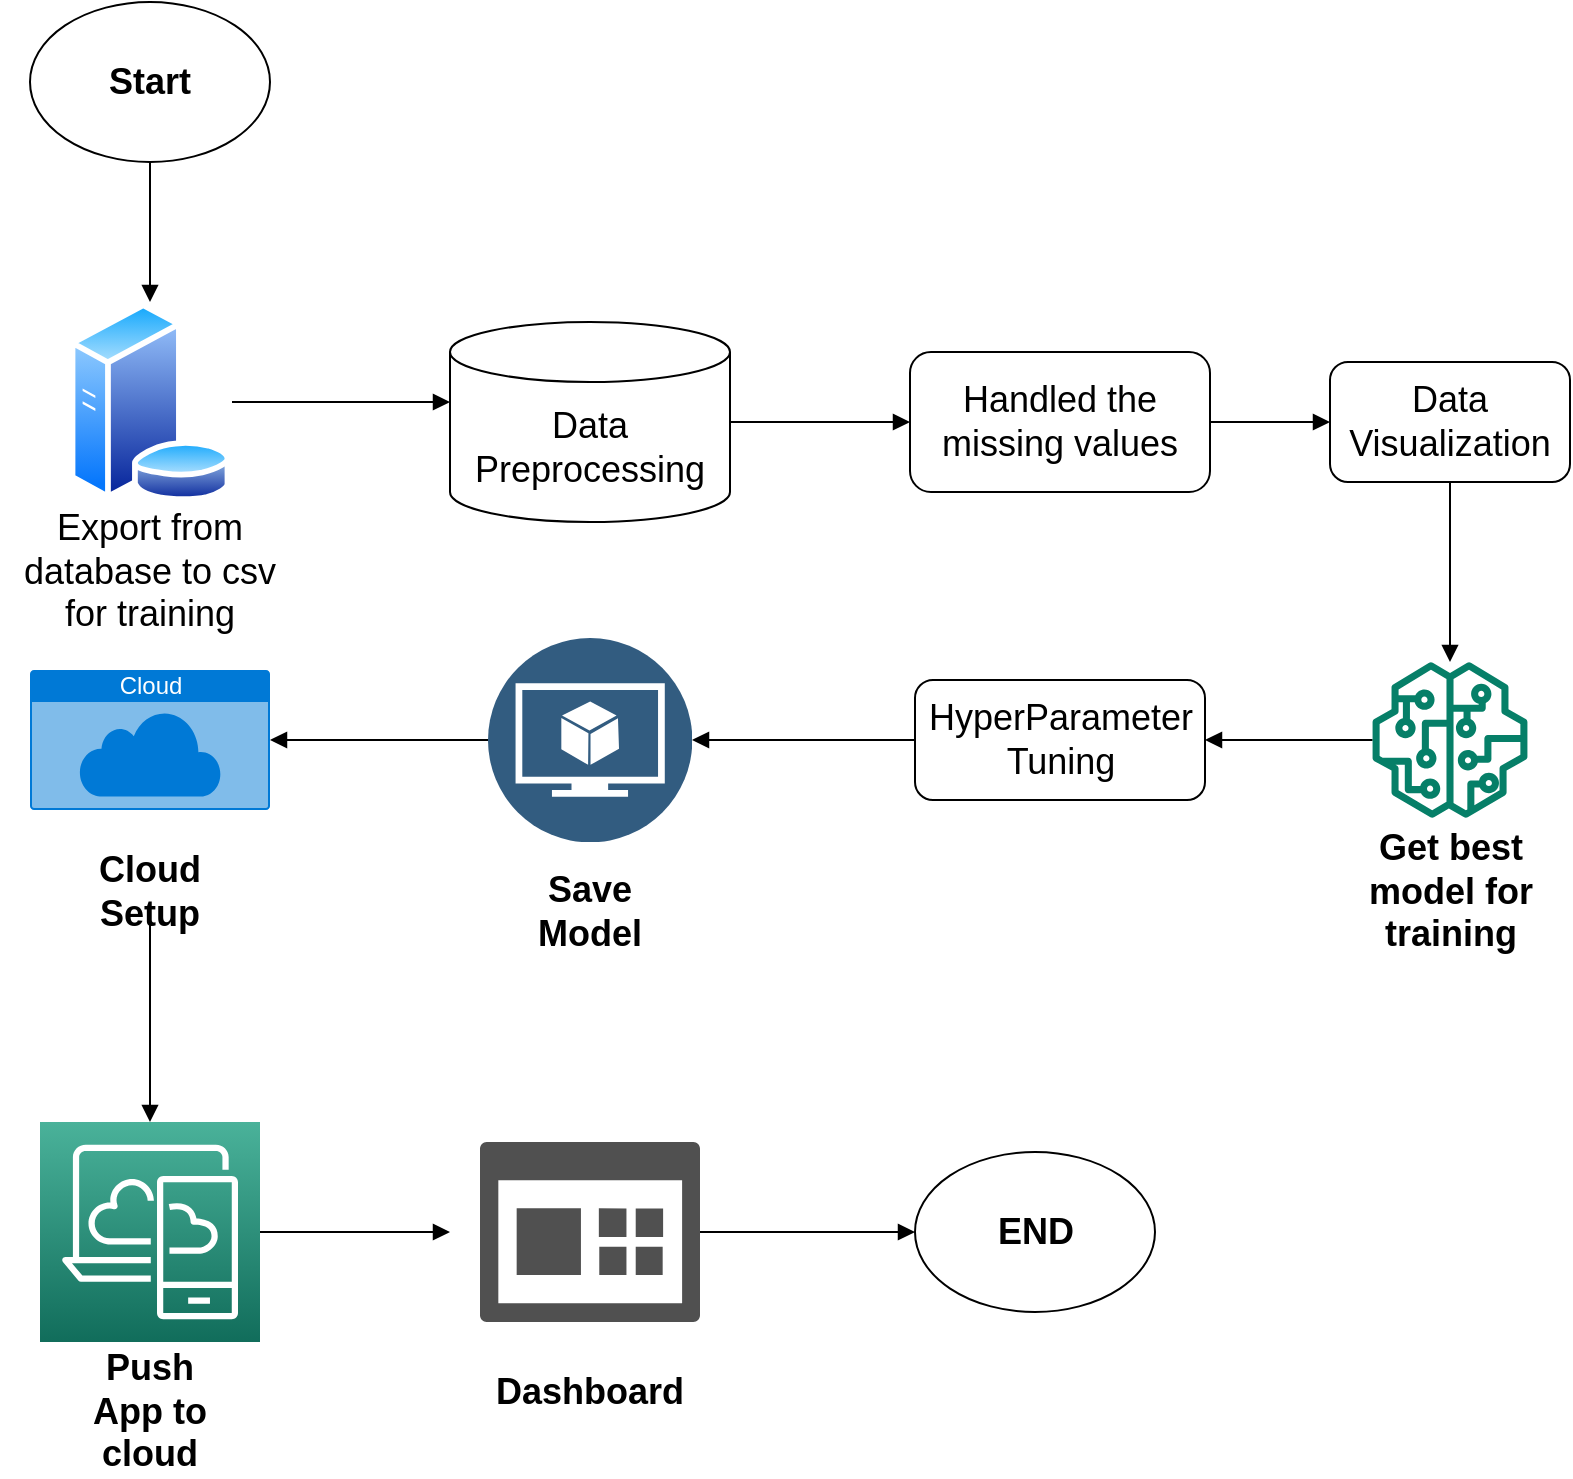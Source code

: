 <mxfile version="20.1.4" type="device"><diagram id="Jy3wKvLeA3b6qBqIQqfg" name="Page-1"><mxGraphModel dx="1422" dy="1829" grid="1" gridSize="10" guides="1" tooltips="1" connect="1" arrows="1" fold="1" page="1" pageScale="1" pageWidth="850" pageHeight="1100" math="0" shadow="0"><root><mxCell id="0"/><mxCell id="1" parent="0"/><mxCell id="bZekKeIgg0phochnDsX4-43" value="" style="edgeStyle=orthogonalEdgeStyle;rounded=0;orthogonalLoop=1;jettySize=auto;html=1;fontSize=18;endArrow=block;endFill=1;" edge="1" parent="1" source="bZekKeIgg0phochnDsX4-35" target="bZekKeIgg0phochnDsX4-36"><mxGeometry relative="1" as="geometry"/></mxCell><mxCell id="bZekKeIgg0phochnDsX4-35" value="&lt;b&gt;Start&lt;/b&gt;" style="ellipse;whiteSpace=wrap;html=1;fontSize=18;" vertex="1" parent="1"><mxGeometry x="30" y="-1020" width="120" height="80" as="geometry"/></mxCell><mxCell id="bZekKeIgg0phochnDsX4-41" style="edgeStyle=orthogonalEdgeStyle;rounded=0;orthogonalLoop=1;jettySize=auto;html=1;entryX=0;entryY=0.4;entryDx=0;entryDy=0;entryPerimeter=0;fontSize=18;endArrow=block;endFill=1;" edge="1" parent="1" source="bZekKeIgg0phochnDsX4-36" target="bZekKeIgg0phochnDsX4-38"><mxGeometry relative="1" as="geometry"/></mxCell><mxCell id="bZekKeIgg0phochnDsX4-36" value="" style="aspect=fixed;perimeter=ellipsePerimeter;html=1;align=center;shadow=0;dashed=0;spacingTop=3;image;image=img/lib/active_directory/database_server.svg;fontSize=18;" vertex="1" parent="1"><mxGeometry x="49" y="-870" width="82" height="100" as="geometry"/></mxCell><mxCell id="bZekKeIgg0phochnDsX4-37" value="Export from database to csv for training" style="text;html=1;strokeColor=none;fillColor=none;align=center;verticalAlign=middle;whiteSpace=wrap;rounded=0;fontSize=18;" vertex="1" parent="1"><mxGeometry x="15" y="-760" width="150" height="50" as="geometry"/></mxCell><mxCell id="bZekKeIgg0phochnDsX4-42" style="edgeStyle=orthogonalEdgeStyle;rounded=0;orthogonalLoop=1;jettySize=auto;html=1;entryX=0;entryY=0.5;entryDx=0;entryDy=0;fontSize=18;endArrow=block;endFill=1;" edge="1" parent="1" source="bZekKeIgg0phochnDsX4-38" target="bZekKeIgg0phochnDsX4-40"><mxGeometry relative="1" as="geometry"/></mxCell><mxCell id="bZekKeIgg0phochnDsX4-38" value="Data Preprocessing" style="shape=cylinder3;whiteSpace=wrap;html=1;boundedLbl=1;backgroundOutline=1;size=15;fontSize=18;" vertex="1" parent="1"><mxGeometry x="240" y="-860" width="140" height="100" as="geometry"/></mxCell><mxCell id="bZekKeIgg0phochnDsX4-39" value="" style="shape=image;html=1;verticalAlign=top;verticalLabelPosition=bottom;labelBackgroundColor=#ffffff;imageAspect=0;aspect=fixed;image=https://cdn2.iconfinder.com/data/icons/cornavirus-covid-19/64/_disinfectant_hygiene_spray_clean_cleaning_product-128.png;fontSize=18;" vertex="1" parent="1"><mxGeometry x="210" y="-900" width="70" height="70" as="geometry"/></mxCell><mxCell id="bZekKeIgg0phochnDsX4-45" value="" style="edgeStyle=orthogonalEdgeStyle;rounded=0;orthogonalLoop=1;jettySize=auto;html=1;fontSize=18;endArrow=block;endFill=1;" edge="1" parent="1" source="bZekKeIgg0phochnDsX4-40" target="bZekKeIgg0phochnDsX4-44"><mxGeometry relative="1" as="geometry"/></mxCell><mxCell id="bZekKeIgg0phochnDsX4-40" value="Handled the missing values" style="rounded=1;whiteSpace=wrap;html=1;fontSize=18;" vertex="1" parent="1"><mxGeometry x="470" y="-845" width="150" height="70" as="geometry"/></mxCell><mxCell id="bZekKeIgg0phochnDsX4-48" value="" style="edgeStyle=orthogonalEdgeStyle;rounded=0;orthogonalLoop=1;jettySize=auto;html=1;fontSize=18;endArrow=block;endFill=1;" edge="1" parent="1" source="bZekKeIgg0phochnDsX4-44" target="bZekKeIgg0phochnDsX4-46"><mxGeometry relative="1" as="geometry"/></mxCell><mxCell id="bZekKeIgg0phochnDsX4-44" value="Data Visualization" style="rounded=1;whiteSpace=wrap;html=1;fontSize=18;" vertex="1" parent="1"><mxGeometry x="680" y="-840" width="120" height="60" as="geometry"/></mxCell><mxCell id="bZekKeIgg0phochnDsX4-50" value="" style="edgeStyle=orthogonalEdgeStyle;rounded=0;orthogonalLoop=1;jettySize=auto;html=1;fontSize=18;endArrow=block;endFill=1;" edge="1" parent="1" source="bZekKeIgg0phochnDsX4-46" target="bZekKeIgg0phochnDsX4-49"><mxGeometry relative="1" as="geometry"/></mxCell><mxCell id="bZekKeIgg0phochnDsX4-46" value="" style="sketch=0;outlineConnect=0;fontColor=#232F3E;gradientColor=none;fillColor=#067F68;strokeColor=none;dashed=0;verticalLabelPosition=bottom;verticalAlign=top;align=center;html=1;fontSize=12;fontStyle=0;aspect=fixed;pointerEvents=1;shape=mxgraph.aws4.sagemaker_model;" vertex="1" parent="1"><mxGeometry x="701" y="-690" width="78" height="78" as="geometry"/></mxCell><mxCell id="bZekKeIgg0phochnDsX4-47" value="&lt;b&gt;Get best model for training&lt;/b&gt;" style="text;html=1;strokeColor=none;fillColor=none;align=center;verticalAlign=middle;whiteSpace=wrap;rounded=0;fontSize=18;" vertex="1" parent="1"><mxGeometry x="695.5" y="-590" width="89" height="30" as="geometry"/></mxCell><mxCell id="bZekKeIgg0phochnDsX4-53" value="" style="edgeStyle=orthogonalEdgeStyle;rounded=0;orthogonalLoop=1;jettySize=auto;html=1;fontSize=18;endArrow=block;endFill=1;" edge="1" parent="1" source="bZekKeIgg0phochnDsX4-49" target="bZekKeIgg0phochnDsX4-51"><mxGeometry relative="1" as="geometry"/></mxCell><mxCell id="bZekKeIgg0phochnDsX4-49" value="HyperParameter Tuning" style="rounded=1;whiteSpace=wrap;html=1;fontSize=18;" vertex="1" parent="1"><mxGeometry x="472.5" y="-681" width="145" height="60" as="geometry"/></mxCell><mxCell id="bZekKeIgg0phochnDsX4-55" value="" style="edgeStyle=orthogonalEdgeStyle;rounded=0;orthogonalLoop=1;jettySize=auto;html=1;fontSize=18;endArrow=block;endFill=1;" edge="1" parent="1" source="bZekKeIgg0phochnDsX4-51" target="bZekKeIgg0phochnDsX4-54"><mxGeometry relative="1" as="geometry"/></mxCell><mxCell id="bZekKeIgg0phochnDsX4-51" value="" style="aspect=fixed;perimeter=ellipsePerimeter;html=1;align=center;shadow=0;dashed=0;fontColor=#4277BB;labelBackgroundColor=#ffffff;fontSize=12;spacingTop=3;image;image=img/lib/ibm/data/model.svg;" vertex="1" parent="1"><mxGeometry x="259" y="-702" width="102" height="102" as="geometry"/></mxCell><mxCell id="bZekKeIgg0phochnDsX4-52" value="&lt;b&gt;Save Model&lt;/b&gt;" style="text;html=1;strokeColor=none;fillColor=none;align=center;verticalAlign=middle;whiteSpace=wrap;rounded=0;fontSize=18;" vertex="1" parent="1"><mxGeometry x="265" y="-590" width="90" height="50" as="geometry"/></mxCell><mxCell id="bZekKeIgg0phochnDsX4-54" value="Cloud" style="html=1;strokeColor=none;fillColor=#0079D6;labelPosition=center;verticalLabelPosition=middle;verticalAlign=top;align=center;fontSize=12;outlineConnect=0;spacingTop=-6;fontColor=#FFFFFF;sketch=0;shape=mxgraph.sitemap.cloud;" vertex="1" parent="1"><mxGeometry x="30" y="-686" width="120" height="70" as="geometry"/></mxCell><mxCell id="bZekKeIgg0phochnDsX4-58" value="" style="edgeStyle=orthogonalEdgeStyle;rounded=0;orthogonalLoop=1;jettySize=auto;html=1;fontSize=18;endArrow=block;endFill=1;" edge="1" parent="1" source="bZekKeIgg0phochnDsX4-56" target="bZekKeIgg0phochnDsX4-57"><mxGeometry relative="1" as="geometry"/></mxCell><mxCell id="bZekKeIgg0phochnDsX4-56" value="&lt;b&gt;Cloud Setup&lt;/b&gt;" style="text;html=1;strokeColor=none;fillColor=none;align=center;verticalAlign=middle;whiteSpace=wrap;rounded=0;fontSize=18;" vertex="1" parent="1"><mxGeometry x="60" y="-590" width="60" height="30" as="geometry"/></mxCell><mxCell id="bZekKeIgg0phochnDsX4-62" value="" style="edgeStyle=orthogonalEdgeStyle;rounded=0;orthogonalLoop=1;jettySize=auto;html=1;fontSize=18;endArrow=block;endFill=1;" edge="1" parent="1" source="bZekKeIgg0phochnDsX4-57"><mxGeometry relative="1" as="geometry"><mxPoint x="240" y="-405" as="targetPoint"/></mxGeometry></mxCell><mxCell id="bZekKeIgg0phochnDsX4-57" value="" style="sketch=0;points=[[0,0,0],[0.25,0,0],[0.5,0,0],[0.75,0,0],[1,0,0],[0,1,0],[0.25,1,0],[0.5,1,0],[0.75,1,0],[1,1,0],[0,0.25,0],[0,0.5,0],[0,0.75,0],[1,0.25,0],[1,0.5,0],[1,0.75,0]];outlineConnect=0;fontColor=#232F3E;gradientColor=#4AB29A;gradientDirection=north;fillColor=#116D5B;strokeColor=#ffffff;dashed=0;verticalLabelPosition=bottom;verticalAlign=top;align=center;html=1;fontSize=12;fontStyle=0;aspect=fixed;shape=mxgraph.aws4.resourceIcon;resIcon=mxgraph.aws4.desktop_and_app_streaming;" vertex="1" parent="1"><mxGeometry x="35" y="-460" width="110" height="110" as="geometry"/></mxCell><mxCell id="bZekKeIgg0phochnDsX4-59" value="&lt;b&gt;Push App to cloud&lt;/b&gt;" style="text;html=1;strokeColor=none;fillColor=none;align=center;verticalAlign=middle;whiteSpace=wrap;rounded=0;fontSize=18;" vertex="1" parent="1"><mxGeometry x="60" y="-330" width="60" height="30" as="geometry"/></mxCell><mxCell id="bZekKeIgg0phochnDsX4-65" value="" style="edgeStyle=orthogonalEdgeStyle;rounded=0;orthogonalLoop=1;jettySize=auto;html=1;fontSize=18;endArrow=block;endFill=1;" edge="1" parent="1" source="bZekKeIgg0phochnDsX4-60" target="bZekKeIgg0phochnDsX4-64"><mxGeometry relative="1" as="geometry"/></mxCell><mxCell id="bZekKeIgg0phochnDsX4-60" value="" style="sketch=0;pointerEvents=1;shadow=0;dashed=0;html=1;strokeColor=none;labelPosition=center;verticalLabelPosition=bottom;verticalAlign=top;align=center;fillColor=#505050;shape=mxgraph.mscae.intune.dashboard;fontSize=18;" vertex="1" parent="1"><mxGeometry x="255" y="-450" width="110" height="90" as="geometry"/></mxCell><mxCell id="bZekKeIgg0phochnDsX4-63" value="&lt;b&gt;Dashboard&lt;/b&gt;" style="text;html=1;strokeColor=none;fillColor=none;align=center;verticalAlign=middle;whiteSpace=wrap;rounded=0;fontSize=18;" vertex="1" parent="1"><mxGeometry x="280" y="-340" width="60" height="30" as="geometry"/></mxCell><mxCell id="bZekKeIgg0phochnDsX4-64" value="&lt;b&gt;END&lt;/b&gt;" style="ellipse;whiteSpace=wrap;html=1;fontSize=18;" vertex="1" parent="1"><mxGeometry x="472.5" y="-445" width="120" height="80" as="geometry"/></mxCell></root></mxGraphModel></diagram></mxfile>